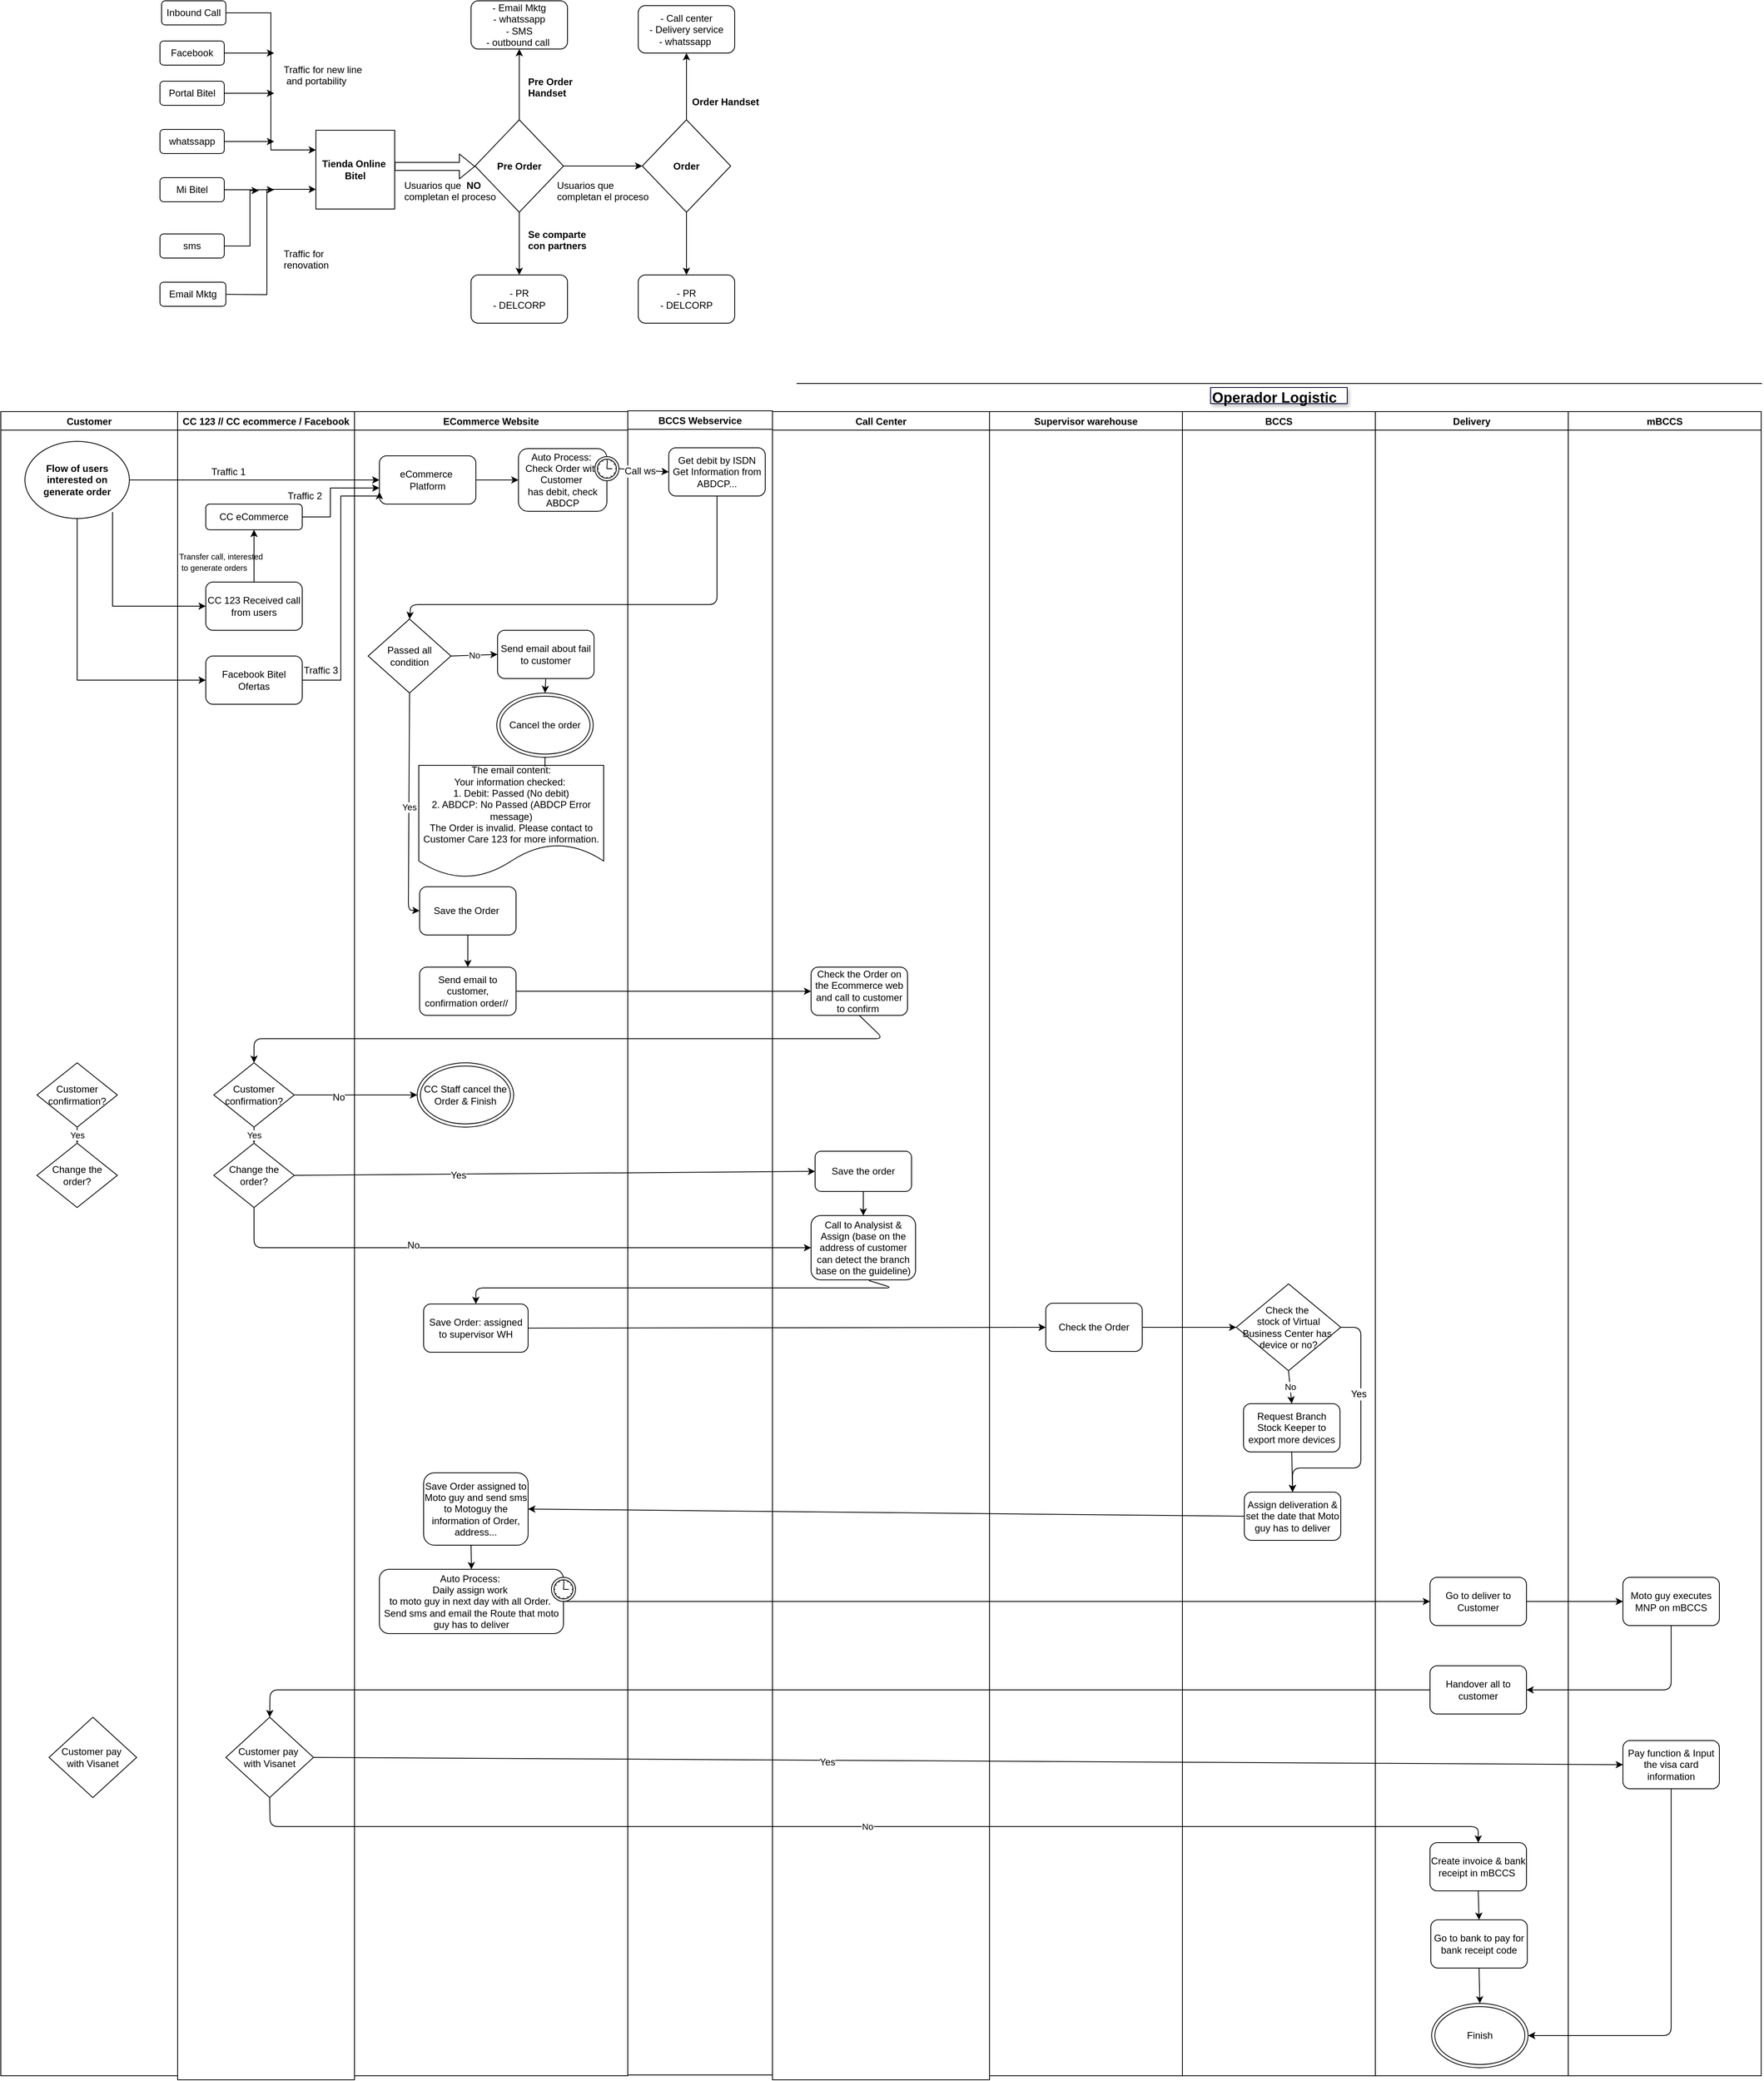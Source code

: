 <mxfile version="10.8.0" type="github"><diagram id="zP4iyxs3jzjMyuQG23tj" name="Page-1"><mxGraphModel dx="1930" dy="452" grid="1" gridSize="10" guides="1" tooltips="1" connect="1" arrows="1" fold="1" page="1" pageScale="1" pageWidth="850" pageHeight="1100" math="0" shadow="0"><root><mxCell id="0"/><mxCell id="1" parent="0"/><mxCell id="Ee-xBz2CqtSxg2sr-4L6-31" style="edgeStyle=orthogonalEdgeStyle;rounded=0;orthogonalLoop=1;jettySize=auto;html=1;" parent="1" source="Ee-xBz2CqtSxg2sr-4L6-2" edge="1"><mxGeometry relative="1" as="geometry"><mxPoint x="200" y="109" as="targetPoint"/></mxGeometry></mxCell><mxCell id="Ee-xBz2CqtSxg2sr-4L6-2" value="Facebook" style="rounded=1;whiteSpace=wrap;html=1;" parent="1" vertex="1"><mxGeometry x="58" y="94" width="80" height="30" as="geometry"/></mxCell><mxCell id="Ee-xBz2CqtSxg2sr-4L6-13" style="edgeStyle=orthogonalEdgeStyle;rounded=0;orthogonalLoop=1;jettySize=auto;html=1;" parent="1" source="Ee-xBz2CqtSxg2sr-4L6-3" edge="1"><mxGeometry relative="1" as="geometry"><mxPoint x="200" y="159" as="targetPoint"/></mxGeometry></mxCell><mxCell id="Ee-xBz2CqtSxg2sr-4L6-3" value="Portal Bitel" style="rounded=1;whiteSpace=wrap;html=1;" parent="1" vertex="1"><mxGeometry x="58" y="144" width="80" height="30" as="geometry"/></mxCell><mxCell id="Ee-xBz2CqtSxg2sr-4L6-14" style="edgeStyle=orthogonalEdgeStyle;rounded=0;orthogonalLoop=1;jettySize=auto;html=1;" parent="1" source="Ee-xBz2CqtSxg2sr-4L6-4" edge="1"><mxGeometry relative="1" as="geometry"><mxPoint x="200" y="219" as="targetPoint"/></mxGeometry></mxCell><mxCell id="Ee-xBz2CqtSxg2sr-4L6-4" value="whatssapp" style="rounded=1;whiteSpace=wrap;html=1;" parent="1" vertex="1"><mxGeometry x="58" y="204" width="80" height="30" as="geometry"/></mxCell><mxCell id="Ee-xBz2CqtSxg2sr-4L6-16" style="edgeStyle=orthogonalEdgeStyle;rounded=0;orthogonalLoop=1;jettySize=auto;html=1;" parent="1" source="Ee-xBz2CqtSxg2sr-4L6-5" edge="1"><mxGeometry relative="1" as="geometry"><mxPoint x="200" y="279" as="targetPoint"/></mxGeometry></mxCell><mxCell id="Ee-xBz2CqtSxg2sr-4L6-5" value="Mi Bitel" style="rounded=1;whiteSpace=wrap;html=1;" parent="1" vertex="1"><mxGeometry x="58" y="264" width="80" height="30" as="geometry"/></mxCell><mxCell id="Ee-xBz2CqtSxg2sr-4L6-17" style="edgeStyle=orthogonalEdgeStyle;rounded=0;orthogonalLoop=1;jettySize=auto;html=1;" parent="1" edge="1"><mxGeometry relative="1" as="geometry"><mxPoint x="181" y="280" as="targetPoint"/><mxPoint x="129" y="349" as="sourcePoint"/><Array as="points"><mxPoint x="170" y="349"/><mxPoint x="170" y="280"/></Array></mxGeometry></mxCell><mxCell id="Ee-xBz2CqtSxg2sr-4L6-6" value="sms" style="rounded=1;whiteSpace=wrap;html=1;" parent="1" vertex="1"><mxGeometry x="58" y="334" width="80" height="30" as="geometry"/></mxCell><mxCell id="Ee-xBz2CqtSxg2sr-4L6-18" style="edgeStyle=orthogonalEdgeStyle;rounded=0;orthogonalLoop=1;jettySize=auto;html=1;entryX=0;entryY=0.75;entryDx=0;entryDy=0;" parent="1" target="Ee-xBz2CqtSxg2sr-4L6-8" edge="1"><mxGeometry relative="1" as="geometry"><mxPoint x="199" y="280" as="targetPoint"/><mxPoint x="129" y="409" as="sourcePoint"/></mxGeometry></mxCell><mxCell id="Ee-xBz2CqtSxg2sr-4L6-7" value="Email Mktg" style="rounded=1;whiteSpace=wrap;html=1;" parent="1" vertex="1"><mxGeometry x="58" y="394" width="82" height="30" as="geometry"/></mxCell><mxCell id="Ee-xBz2CqtSxg2sr-4L6-8" value="&lt;b&gt;Tienda Online&amp;nbsp;&lt;br&gt;Bitel&lt;/b&gt;&lt;br&gt;" style="whiteSpace=wrap;html=1;aspect=fixed;" parent="1" vertex="1"><mxGeometry x="252" y="205" width="98" height="98" as="geometry"/></mxCell><mxCell id="Ee-xBz2CqtSxg2sr-4L6-15" value="Traffic for new line&lt;br&gt;&amp;nbsp;and portability" style="text;html=1;resizable=0;points=[];autosize=1;align=left;verticalAlign=top;spacingTop=-4;" parent="1" vertex="1"><mxGeometry x="210" y="120" width="110" height="30" as="geometry"/></mxCell><mxCell id="Ee-xBz2CqtSxg2sr-4L6-19" value="Traffic for &lt;br&gt;renovation" style="text;html=1;resizable=0;points=[];autosize=1;align=left;verticalAlign=top;spacingTop=-4;" parent="1" vertex="1"><mxGeometry x="210" y="349" width="70" height="30" as="geometry"/></mxCell><mxCell id="Ee-xBz2CqtSxg2sr-4L6-30" style="edgeStyle=orthogonalEdgeStyle;rounded=0;orthogonalLoop=1;jettySize=auto;html=1;entryX=0;entryY=0.25;entryDx=0;entryDy=0;" parent="1" source="Ee-xBz2CqtSxg2sr-4L6-29" target="Ee-xBz2CqtSxg2sr-4L6-8" edge="1"><mxGeometry relative="1" as="geometry"/></mxCell><mxCell id="Ee-xBz2CqtSxg2sr-4L6-29" value="Inbound Call" style="rounded=1;whiteSpace=wrap;html=1;" parent="1" vertex="1"><mxGeometry x="60" y="44" width="80" height="30" as="geometry"/></mxCell><mxCell id="Ee-xBz2CqtSxg2sr-4L6-32" value="" style="shape=flexArrow;endArrow=classic;html=1;" parent="1" edge="1"><mxGeometry width="50" height="50" relative="1" as="geometry"><mxPoint x="350" y="250" as="sourcePoint"/><mxPoint x="450" y="250" as="targetPoint"/></mxGeometry></mxCell><mxCell id="Ee-xBz2CqtSxg2sr-4L6-35" style="edgeStyle=orthogonalEdgeStyle;rounded=0;orthogonalLoop=1;jettySize=auto;html=1;entryX=0;entryY=0.5;entryDx=0;entryDy=0;" parent="1" source="Ee-xBz2CqtSxg2sr-4L6-33" target="Ee-xBz2CqtSxg2sr-4L6-34" edge="1"><mxGeometry relative="1" as="geometry"/></mxCell><mxCell id="Ee-xBz2CqtSxg2sr-4L6-39" style="edgeStyle=orthogonalEdgeStyle;rounded=0;orthogonalLoop=1;jettySize=auto;html=1;entryX=0.5;entryY=1;entryDx=0;entryDy=0;" parent="1" source="Ee-xBz2CqtSxg2sr-4L6-33" target="Ee-xBz2CqtSxg2sr-4L6-38" edge="1"><mxGeometry relative="1" as="geometry"/></mxCell><mxCell id="Ee-xBz2CqtSxg2sr-4L6-44" style="edgeStyle=orthogonalEdgeStyle;rounded=0;orthogonalLoop=1;jettySize=auto;html=1;" parent="1" source="Ee-xBz2CqtSxg2sr-4L6-33" target="Ee-xBz2CqtSxg2sr-4L6-43" edge="1"><mxGeometry relative="1" as="geometry"/></mxCell><mxCell id="Ee-xBz2CqtSxg2sr-4L6-33" value="&lt;b&gt;Pre Order&lt;/b&gt;" style="rhombus;whiteSpace=wrap;html=1;" parent="1" vertex="1"><mxGeometry x="450" y="192" width="110" height="115" as="geometry"/></mxCell><mxCell id="Ee-xBz2CqtSxg2sr-4L6-46" style="edgeStyle=orthogonalEdgeStyle;rounded=0;orthogonalLoop=1;jettySize=auto;html=1;entryX=0.5;entryY=1;entryDx=0;entryDy=0;" parent="1" source="Ee-xBz2CqtSxg2sr-4L6-34" target="Ee-xBz2CqtSxg2sr-4L6-45" edge="1"><mxGeometry relative="1" as="geometry"/></mxCell><mxCell id="Ee-xBz2CqtSxg2sr-4L6-49" style="edgeStyle=orthogonalEdgeStyle;rounded=0;orthogonalLoop=1;jettySize=auto;html=1;" parent="1" source="Ee-xBz2CqtSxg2sr-4L6-34" target="Ee-xBz2CqtSxg2sr-4L6-48" edge="1"><mxGeometry relative="1" as="geometry"/></mxCell><mxCell id="Ee-xBz2CqtSxg2sr-4L6-34" value="&lt;b&gt;Order&lt;/b&gt;" style="rhombus;whiteSpace=wrap;html=1;" parent="1" vertex="1"><mxGeometry x="658" y="192" width="110" height="115" as="geometry"/></mxCell><mxCell id="Ee-xBz2CqtSxg2sr-4L6-36" value="Usuarios que&amp;nbsp; &lt;br&gt;completan&amp;nbsp;el proceso&lt;br&gt;" style="text;html=1;resizable=0;points=[];autosize=1;align=left;verticalAlign=top;spacingTop=-4;" parent="1" vertex="1"><mxGeometry x="550" y="264" width="130" height="30" as="geometry"/></mxCell><mxCell id="Ee-xBz2CqtSxg2sr-4L6-37" value="Usuarios que&amp;nbsp; &lt;b&gt;NO&lt;/b&gt;&lt;br&gt;completan&amp;nbsp;el proceso&lt;br&gt;" style="text;html=1;resizable=0;points=[];autosize=1;align=left;verticalAlign=top;spacingTop=-4;" parent="1" vertex="1"><mxGeometry x="360" y="264" width="130" height="30" as="geometry"/></mxCell><mxCell id="Ee-xBz2CqtSxg2sr-4L6-38" value="- Email Mktg&lt;br&gt;- whatssapp&lt;br&gt;- SMS&lt;br&gt;- outbound call&amp;nbsp;&lt;br&gt;" style="rounded=1;whiteSpace=wrap;html=1;" parent="1" vertex="1"><mxGeometry x="445" y="44" width="120" height="60" as="geometry"/></mxCell><mxCell id="Ee-xBz2CqtSxg2sr-4L6-41" value="&lt;b&gt;Pre Order&lt;br&gt;Handset&lt;/b&gt;&lt;br&gt;" style="text;html=1;resizable=0;points=[];autosize=1;align=left;verticalAlign=top;spacingTop=-4;" parent="1" vertex="1"><mxGeometry x="514" y="135" width="70" height="30" as="geometry"/></mxCell><mxCell id="Ee-xBz2CqtSxg2sr-4L6-42" value="&lt;b&gt;Se comparte&lt;br&gt;con partners&lt;/b&gt;&lt;br&gt;" style="text;html=1;resizable=0;points=[];autosize=1;align=left;verticalAlign=top;spacingTop=-4;" parent="1" vertex="1"><mxGeometry x="514" y="324.5" width="90" height="30" as="geometry"/></mxCell><mxCell id="Ee-xBz2CqtSxg2sr-4L6-43" value="- PR&lt;br&gt;- DELCORP&lt;br&gt;" style="rounded=1;whiteSpace=wrap;html=1;" parent="1" vertex="1"><mxGeometry x="445" y="385" width="120" height="60" as="geometry"/></mxCell><mxCell id="Ee-xBz2CqtSxg2sr-4L6-45" value="- Call center&lt;br&gt;- Delivery service&lt;br&gt;- whatssapp&amp;nbsp;&lt;br&gt;" style="rounded=1;whiteSpace=wrap;html=1;" parent="1" vertex="1"><mxGeometry x="653" y="50" width="120" height="59" as="geometry"/></mxCell><mxCell id="Ee-xBz2CqtSxg2sr-4L6-47" value="&lt;b&gt;Order&amp;nbsp;Handset&lt;/b&gt;&lt;br&gt;" style="text;html=1;resizable=0;points=[];autosize=1;align=left;verticalAlign=top;spacingTop=-4;" parent="1" vertex="1"><mxGeometry x="718" y="160" width="100" height="20" as="geometry"/></mxCell><mxCell id="Ee-xBz2CqtSxg2sr-4L6-48" value="- PR&lt;br&gt;- DELCORP&lt;br&gt;" style="rounded=1;whiteSpace=wrap;html=1;" parent="1" vertex="1"><mxGeometry x="653" y="385" width="120" height="60" as="geometry"/></mxCell><mxCell id="YgWcidtkxYccLJRaPpgr-2" value="CC 123 // CC ecommerce / Facebook" style="swimlane;" vertex="1" parent="1"><mxGeometry x="80" y="555" width="220" height="2075" as="geometry"/></mxCell><mxCell id="YgWcidtkxYccLJRaPpgr-4" value="Customer confirmation?" style="rhombus;whiteSpace=wrap;html=1;" vertex="1" parent="YgWcidtkxYccLJRaPpgr-2"><mxGeometry x="45" y="810" width="100" height="80" as="geometry"/></mxCell><mxCell id="YgWcidtkxYccLJRaPpgr-5" value="Change the order?" style="rhombus;whiteSpace=wrap;html=1;" vertex="1" parent="YgWcidtkxYccLJRaPpgr-2"><mxGeometry x="45" y="910" width="100" height="80" as="geometry"/></mxCell><mxCell id="YgWcidtkxYccLJRaPpgr-6" value="Yes" style="endArrow=classic;html=1;entryX=0.5;entryY=0;exitX=0.5;exitY=1;" edge="1" parent="YgWcidtkxYccLJRaPpgr-2" source="YgWcidtkxYccLJRaPpgr-4" target="YgWcidtkxYccLJRaPpgr-5"><mxGeometry width="50" height="50" relative="1" as="geometry"><mxPoint x="878" y="858" as="sourcePoint"/><mxPoint x="788" y="898" as="targetPoint"/></mxGeometry></mxCell><mxCell id="YgWcidtkxYccLJRaPpgr-7" value="Customer pay&amp;nbsp;&lt;div&gt;with Visanet&lt;/div&gt;" style="rhombus;whiteSpace=wrap;html=1;" vertex="1" parent="YgWcidtkxYccLJRaPpgr-2"><mxGeometry x="60" y="1624" width="109" height="100" as="geometry"/></mxCell><mxCell id="YgWcidtkxYccLJRaPpgr-96" style="edgeStyle=orthogonalEdgeStyle;rounded=0;orthogonalLoop=1;jettySize=auto;html=1;" edge="1" parent="YgWcidtkxYccLJRaPpgr-2" source="YgWcidtkxYccLJRaPpgr-93" target="YgWcidtkxYccLJRaPpgr-95"><mxGeometry relative="1" as="geometry"/></mxCell><mxCell id="YgWcidtkxYccLJRaPpgr-93" value="CC 123 Received call from users" style="rounded=1;whiteSpace=wrap;html=1;" vertex="1" parent="YgWcidtkxYccLJRaPpgr-2"><mxGeometry x="35" y="212" width="120" height="60" as="geometry"/></mxCell><mxCell id="YgWcidtkxYccLJRaPpgr-95" value="CC eCommerce" style="rounded=1;whiteSpace=wrap;html=1;" vertex="1" parent="YgWcidtkxYccLJRaPpgr-2"><mxGeometry x="35" y="115" width="120" height="32" as="geometry"/></mxCell><mxCell id="YgWcidtkxYccLJRaPpgr-97" value="&lt;font style=&quot;font-size: 10px&quot;&gt;Transfer&amp;nbsp;call, interested&lt;br&gt;&amp;nbsp;to generate orders&amp;nbsp;&lt;/font&gt;" style="text;html=1;resizable=0;points=[];autosize=1;align=left;verticalAlign=top;spacingTop=-4;" vertex="1" parent="YgWcidtkxYccLJRaPpgr-2"><mxGeometry y="170" width="120" height="30" as="geometry"/></mxCell><mxCell id="YgWcidtkxYccLJRaPpgr-102" value="Facebook Bitel Ofertas" style="rounded=1;whiteSpace=wrap;html=1;" vertex="1" parent="YgWcidtkxYccLJRaPpgr-2"><mxGeometry x="35" y="304" width="120" height="60" as="geometry"/></mxCell><mxCell id="YgWcidtkxYccLJRaPpgr-105" value="Traffic 1" style="text;html=1;resizable=0;points=[];autosize=1;align=left;verticalAlign=top;spacingTop=-4;" vertex="1" parent="YgWcidtkxYccLJRaPpgr-2"><mxGeometry x="40" y="65" width="60" height="20" as="geometry"/></mxCell><mxCell id="YgWcidtkxYccLJRaPpgr-106" value="Traffic 2" style="text;html=1;resizable=0;points=[];autosize=1;align=left;verticalAlign=top;spacingTop=-4;" vertex="1" parent="YgWcidtkxYccLJRaPpgr-2"><mxGeometry x="135" y="95" width="60" height="20" as="geometry"/></mxCell><mxCell id="YgWcidtkxYccLJRaPpgr-107" value="Traffic 3" style="text;html=1;resizable=0;points=[];autosize=1;align=left;verticalAlign=top;spacingTop=-4;" vertex="1" parent="YgWcidtkxYccLJRaPpgr-2"><mxGeometry x="155" y="312" width="60" height="20" as="geometry"/></mxCell><mxCell id="YgWcidtkxYccLJRaPpgr-8" value="ECommerce Website" style="swimlane;" vertex="1" parent="1"><mxGeometry x="300" y="555" width="340" height="2070" as="geometry"/></mxCell><mxCell id="YgWcidtkxYccLJRaPpgr-9" value="eCommerce&amp;nbsp;&lt;br&gt;Platform&lt;br&gt;" style="rounded=1;whiteSpace=wrap;html=1;" vertex="1" parent="YgWcidtkxYccLJRaPpgr-8"><mxGeometry x="31" y="55" width="120" height="60" as="geometry"/></mxCell><mxCell id="YgWcidtkxYccLJRaPpgr-10" value="No" style="endArrow=classic;html=1;exitX=1;exitY=0.5;entryX=0;entryY=0.5;" edge="1" parent="YgWcidtkxYccLJRaPpgr-8" source="YgWcidtkxYccLJRaPpgr-14" target="YgWcidtkxYccLJRaPpgr-22"><mxGeometry width="50" height="50" relative="1" as="geometry"><mxPoint x="118" y="378" as="sourcePoint"/><mxPoint x="170" y="298" as="targetPoint"/></mxGeometry></mxCell><mxCell id="YgWcidtkxYccLJRaPpgr-11" value="Save the Order&amp;nbsp;" style="rounded=1;whiteSpace=wrap;html=1;" vertex="1" parent="YgWcidtkxYccLJRaPpgr-8"><mxGeometry x="81" y="591" width="120" height="60" as="geometry"/></mxCell><mxCell id="YgWcidtkxYccLJRaPpgr-12" value="Send email to customer, confirmation  order//&amp;nbsp;" style="rounded=1;whiteSpace=wrap;html=1;" vertex="1" parent="YgWcidtkxYccLJRaPpgr-8"><mxGeometry x="81" y="691" width="120" height="60" as="geometry"/></mxCell><mxCell id="YgWcidtkxYccLJRaPpgr-13" value="" style="endArrow=classic;html=1;entryX=0.5;entryY=0;exitX=0.5;exitY=1;" edge="1" parent="YgWcidtkxYccLJRaPpgr-8" source="YgWcidtkxYccLJRaPpgr-11" target="YgWcidtkxYccLJRaPpgr-12"><mxGeometry width="50" height="50" relative="1" as="geometry"><mxPoint x="56" y="741" as="sourcePoint"/><mxPoint x="106" y="691" as="targetPoint"/></mxGeometry></mxCell><mxCell id="YgWcidtkxYccLJRaPpgr-14" value="Passed all condition" style="rhombus;whiteSpace=wrap;html=1;" vertex="1" parent="YgWcidtkxYccLJRaPpgr-8"><mxGeometry x="17" y="258" width="103" height="92" as="geometry"/></mxCell><mxCell id="YgWcidtkxYccLJRaPpgr-15" value="&lt;span&gt;CC Staff cancel the Order &amp;amp; Finish&lt;/span&gt;" style="ellipse;shape=doubleEllipse;whiteSpace=wrap;html=1;" vertex="1" parent="YgWcidtkxYccLJRaPpgr-8"><mxGeometry x="78" y="810" width="120" height="80" as="geometry"/></mxCell><mxCell id="YgWcidtkxYccLJRaPpgr-16" value="" style="endArrow=classic;html=1;exitX=1;exitY=0.5;entryX=0;entryY=0.5;exitDx=0;exitDy=0;entryDx=0;entryDy=0;" edge="1" parent="YgWcidtkxYccLJRaPpgr-8" source="YgWcidtkxYccLJRaPpgr-9" target="YgWcidtkxYccLJRaPpgr-20"><mxGeometry width="50" height="50" relative="1" as="geometry"><mxPoint x="100" y="210" as="sourcePoint"/><mxPoint x="86" y="160" as="targetPoint"/></mxGeometry></mxCell><mxCell id="YgWcidtkxYccLJRaPpgr-17" value="Yes" style="endArrow=classic;html=1;entryX=0;entryY=0.5;exitX=0.5;exitY=1;" edge="1" parent="YgWcidtkxYccLJRaPpgr-8" source="YgWcidtkxYccLJRaPpgr-14" target="YgWcidtkxYccLJRaPpgr-11"><mxGeometry width="50" height="50" relative="1" as="geometry"><mxPoint x="-39" y="621" as="sourcePoint"/><mxPoint x="76" y="671" as="targetPoint"/><Array as="points"><mxPoint x="67" y="620"/></Array></mxGeometry></mxCell><mxCell id="YgWcidtkxYccLJRaPpgr-20" value="Auto Process:&amp;nbsp;&lt;div&gt;Check Order with Customer&amp;nbsp;&lt;/div&gt;&lt;div&gt;has debit, check ABDCP&lt;/div&gt;" style="html=1;whiteSpace=wrap;rounded=1;" vertex="1" parent="YgWcidtkxYccLJRaPpgr-8"><mxGeometry x="204" y="46" width="110" height="78" as="geometry"/></mxCell><mxCell id="YgWcidtkxYccLJRaPpgr-21" value="" style="shape=mxgraph.bpmn.timer_start;perimeter=ellipsePerimeter;html=1;labelPosition=right;labelBackgroundColor=#ffffff;align=left;" vertex="1" parent="YgWcidtkxYccLJRaPpgr-20"><mxGeometry x="1" width="30" height="30" relative="1" as="geometry"><mxPoint x="-15" y="10" as="offset"/></mxGeometry></mxCell><mxCell id="YgWcidtkxYccLJRaPpgr-22" value="Send email about fail to customer" style="rounded=1;whiteSpace=wrap;html=1;" vertex="1" parent="YgWcidtkxYccLJRaPpgr-8"><mxGeometry x="178" y="272" width="120" height="60" as="geometry"/></mxCell><mxCell id="YgWcidtkxYccLJRaPpgr-23" value="Cancel the order" style="ellipse;shape=doubleEllipse;whiteSpace=wrap;html=1;" vertex="1" parent="YgWcidtkxYccLJRaPpgr-8"><mxGeometry x="177" y="350" width="120" height="80" as="geometry"/></mxCell><mxCell id="YgWcidtkxYccLJRaPpgr-24" value="" style="endArrow=classic;html=1;entryX=0.5;entryY=0;exitX=0.5;exitY=1;" edge="1" parent="YgWcidtkxYccLJRaPpgr-8" source="YgWcidtkxYccLJRaPpgr-22" target="YgWcidtkxYccLJRaPpgr-23"><mxGeometry width="50" height="50" relative="1" as="geometry"><mxPoint x="170" y="490" as="sourcePoint"/><mxPoint x="220" y="440" as="targetPoint"/></mxGeometry></mxCell><mxCell id="YgWcidtkxYccLJRaPpgr-25" value="The email content:&lt;div&gt;Your information checked:&amp;nbsp;&lt;div&gt;1. Debit: Passed (No debit)&lt;/div&gt;&lt;div&gt;2. ABDCP: No Passed (ABDCP Error message)&lt;/div&gt;&lt;div&gt;The Order is invalid. Please contact to Customer Care 123 for more information.&lt;/div&gt;&lt;/div&gt;" style="shape=document;whiteSpace=wrap;html=1;boundedLbl=1;" vertex="1" parent="YgWcidtkxYccLJRaPpgr-8"><mxGeometry x="80" y="440" width="230" height="140" as="geometry"/></mxCell><mxCell id="YgWcidtkxYccLJRaPpgr-26" value="" style="endArrow=none;html=1;entryX=0.5;entryY=1;" edge="1" parent="YgWcidtkxYccLJRaPpgr-8" target="YgWcidtkxYccLJRaPpgr-23"><mxGeometry width="50" height="50" relative="1" as="geometry"><mxPoint x="237" y="442" as="sourcePoint"/><mxPoint x="200" y="380" as="targetPoint"/></mxGeometry></mxCell><mxCell id="YgWcidtkxYccLJRaPpgr-27" value="Save Order assigned to Moto guy and send sms to Motoguy the information of Order, address..." style="rounded=1;whiteSpace=wrap;html=1;" vertex="1" parent="YgWcidtkxYccLJRaPpgr-8"><mxGeometry x="86" y="1320" width="130" height="90" as="geometry"/></mxCell><mxCell id="YgWcidtkxYccLJRaPpgr-28" value="" style="endArrow=classic;html=1;exitX=0.454;exitY=1;exitPerimeter=0;entryX=0.5;entryY=0;" edge="1" parent="YgWcidtkxYccLJRaPpgr-8" source="YgWcidtkxYccLJRaPpgr-27" target="YgWcidtkxYccLJRaPpgr-30"><mxGeometry width="50" height="50" relative="1" as="geometry"><mxPoint x="151" y="1605" as="sourcePoint"/><mxPoint x="144" y="1437" as="targetPoint"/></mxGeometry></mxCell><mxCell id="YgWcidtkxYccLJRaPpgr-29" value="Save Order: assigned to supervisor WH" style="rounded=1;whiteSpace=wrap;html=1;" vertex="1" parent="YgWcidtkxYccLJRaPpgr-8"><mxGeometry x="86" y="1110" width="130" height="60" as="geometry"/></mxCell><mxCell id="YgWcidtkxYccLJRaPpgr-30" value="Auto Process:&amp;nbsp;&lt;div&gt;Daily assign work&amp;nbsp;&lt;/div&gt;&lt;div&gt;to moto guy in next day with all Order.&amp;nbsp;&lt;br&gt;&lt;/div&gt;&lt;div&gt;Send sms and email the Route that moto guy has to deliver&lt;/div&gt;" style="html=1;whiteSpace=wrap;rounded=1;" vertex="1" parent="YgWcidtkxYccLJRaPpgr-8"><mxGeometry x="31" y="1440" width="229" height="80" as="geometry"/></mxCell><mxCell id="YgWcidtkxYccLJRaPpgr-31" value="" style="shape=mxgraph.bpmn.timer_start;perimeter=ellipsePerimeter;html=1;labelPosition=right;labelBackgroundColor=#ffffff;align=left;" vertex="1" parent="YgWcidtkxYccLJRaPpgr-30"><mxGeometry x="1" width="30" height="30" relative="1" as="geometry"><mxPoint x="-15" y="10" as="offset"/></mxGeometry></mxCell><mxCell id="YgWcidtkxYccLJRaPpgr-32" value="BCCS Webservice" style="swimlane;" vertex="1" parent="1"><mxGeometry x="640" y="554" width="180" height="2070" as="geometry"/></mxCell><mxCell id="YgWcidtkxYccLJRaPpgr-33" value="Get debit by ISDN&lt;div&gt;Get Information from ABDCP...&lt;br&gt;&lt;/div&gt;" style="rounded=1;whiteSpace=wrap;html=1;" vertex="1" parent="YgWcidtkxYccLJRaPpgr-32"><mxGeometry x="51" y="46" width="120" height="60" as="geometry"/></mxCell><mxCell id="YgWcidtkxYccLJRaPpgr-34" value="Call Center" style="swimlane;startSize=23;" vertex="1" parent="1"><mxGeometry x="820" y="555" width="270" height="2075" as="geometry"/></mxCell><mxCell id="YgWcidtkxYccLJRaPpgr-35" value="Check the Order on the Ecommerce web and call to customer to confirm&amp;nbsp;" style="rounded=1;whiteSpace=wrap;html=1;" vertex="1" parent="YgWcidtkxYccLJRaPpgr-34"><mxGeometry x="48" y="691" width="120" height="60" as="geometry"/></mxCell><mxCell id="YgWcidtkxYccLJRaPpgr-36" value="Call to Analysist &amp;amp; Assign (base on the address of customer can detect the branch base on the guideline)" style="rounded=1;whiteSpace=wrap;html=1;" vertex="1" parent="YgWcidtkxYccLJRaPpgr-34"><mxGeometry x="48" y="1000" width="130" height="80" as="geometry"/></mxCell><mxCell id="YgWcidtkxYccLJRaPpgr-37" value="Save the order" style="rounded=1;whiteSpace=wrap;html=1;" vertex="1" parent="YgWcidtkxYccLJRaPpgr-34"><mxGeometry x="53" y="920" width="120" height="50" as="geometry"/></mxCell><mxCell id="YgWcidtkxYccLJRaPpgr-38" value="" style="endArrow=classic;html=1;exitX=0.5;exitY=1;entryX=0.5;entryY=0;" edge="1" parent="YgWcidtkxYccLJRaPpgr-34" source="YgWcidtkxYccLJRaPpgr-37" target="YgWcidtkxYccLJRaPpgr-36"><mxGeometry width="50" height="50" relative="1" as="geometry"><mxPoint x="140" y="1050" as="sourcePoint"/><mxPoint x="190" y="1000" as="targetPoint"/></mxGeometry></mxCell><mxCell id="YgWcidtkxYccLJRaPpgr-39" value="Supervisor warehouse" style="swimlane;" vertex="1" parent="1"><mxGeometry x="1090" y="555" width="240" height="2070" as="geometry"/></mxCell><mxCell id="YgWcidtkxYccLJRaPpgr-40" value="BCCS" style="swimlane;" vertex="1" parent="1"><mxGeometry x="1330" y="555" width="240" height="2070" as="geometry"/></mxCell><mxCell id="YgWcidtkxYccLJRaPpgr-41" value="Request Branch Stock Keeper to export more devices" style="rounded=1;whiteSpace=wrap;html=1;" vertex="1" parent="YgWcidtkxYccLJRaPpgr-40"><mxGeometry x="76" y="1234" width="120" height="60" as="geometry"/></mxCell><mxCell id="YgWcidtkxYccLJRaPpgr-42" value="Assign deliveration &amp;amp; set the date that Moto guy has to deliver" style="rounded=1;whiteSpace=wrap;html=1;" vertex="1" parent="YgWcidtkxYccLJRaPpgr-40"><mxGeometry x="77" y="1344" width="120" height="60" as="geometry"/></mxCell><mxCell id="YgWcidtkxYccLJRaPpgr-43" value="" style="endArrow=classic;html=1;exitX=0.5;exitY=1;entryX=0.5;entryY=0;" edge="1" parent="YgWcidtkxYccLJRaPpgr-40" source="YgWcidtkxYccLJRaPpgr-41" target="YgWcidtkxYccLJRaPpgr-42"><mxGeometry width="50" height="50" relative="1" as="geometry"><mxPoint x="-38" y="1454" as="sourcePoint"/><mxPoint x="12" y="1404" as="targetPoint"/></mxGeometry></mxCell><mxCell id="YgWcidtkxYccLJRaPpgr-44" value="Delivery" style="swimlane;" vertex="1" parent="1"><mxGeometry x="1570" y="555" width="240" height="2070" as="geometry"/></mxCell><mxCell id="YgWcidtkxYccLJRaPpgr-46" value="" style="endArrow=classic;html=1;entryX=0;entryY=0.5;exitX=1;exitY=0.5;exitPerimeter=0;" edge="1" parent="1" source="YgWcidtkxYccLJRaPpgr-21" target="YgWcidtkxYccLJRaPpgr-33"><mxGeometry width="50" height="50" relative="1" as="geometry"><mxPoint x="511" y="740" as="sourcePoint"/><mxPoint x="611" y="640" as="targetPoint"/></mxGeometry></mxCell><mxCell id="YgWcidtkxYccLJRaPpgr-47" value="Call ws" style="text;html=1;resizable=0;points=[];align=center;verticalAlign=middle;labelBackgroundColor=#ffffff;" vertex="1" connectable="0" parent="YgWcidtkxYccLJRaPpgr-46"><mxGeometry x="-0.17" y="-1" relative="1" as="geometry"><mxPoint as="offset"/></mxGeometry></mxCell><mxCell id="YgWcidtkxYccLJRaPpgr-48" value="" style="endArrow=classic;html=1;exitX=0.5;exitY=1;entryX=0.5;entryY=0;" edge="1" parent="1" source="YgWcidtkxYccLJRaPpgr-33" target="YgWcidtkxYccLJRaPpgr-14"><mxGeometry width="50" height="50" relative="1" as="geometry"><mxPoint x="690" y="815" as="sourcePoint"/><mxPoint x="372" y="805" as="targetPoint"/><Array as="points"><mxPoint x="751" y="795"/><mxPoint x="370" y="795"/></Array></mxGeometry></mxCell><mxCell id="YgWcidtkxYccLJRaPpgr-49" value="mBCCS" style="swimlane;" vertex="1" parent="1"><mxGeometry x="1810" y="555" width="240" height="2070" as="geometry"/></mxCell><mxCell id="YgWcidtkxYccLJRaPpgr-50" value="" style="endArrow=classic;html=1;exitX=1;exitY=0.5;entryX=0;entryY=0.5;" edge="1" parent="1" source="YgWcidtkxYccLJRaPpgr-12" target="YgWcidtkxYccLJRaPpgr-35"><mxGeometry width="50" height="50" relative="1" as="geometry"><mxPoint x="557" y="1345" as="sourcePoint"/><mxPoint x="867" y="1325" as="targetPoint"/></mxGeometry></mxCell><mxCell id="YgWcidtkxYccLJRaPpgr-51" value="" style="endArrow=classic;html=1;entryX=0;entryY=0.5;exitX=1;exitY=0.5;" edge="1" parent="1" source="YgWcidtkxYccLJRaPpgr-5" target="YgWcidtkxYccLJRaPpgr-37"><mxGeometry width="50" height="50" relative="1" as="geometry"><mxPoint x="718" y="1583" as="sourcePoint"/><mxPoint x="768" y="1533" as="targetPoint"/></mxGeometry></mxCell><mxCell id="YgWcidtkxYccLJRaPpgr-52" value="Yes" style="text;html=1;resizable=0;points=[];align=center;verticalAlign=middle;labelBackgroundColor=#ffffff;" vertex="1" connectable="0" parent="YgWcidtkxYccLJRaPpgr-51"><mxGeometry x="-0.37" y="-1" relative="1" as="geometry"><mxPoint as="offset"/></mxGeometry></mxCell><mxCell id="YgWcidtkxYccLJRaPpgr-53" value="" style="endArrow=classic;html=1;entryX=0;entryY=0.5;exitX=1;exitY=0.5;" edge="1" parent="1" source="YgWcidtkxYccLJRaPpgr-4" target="YgWcidtkxYccLJRaPpgr-15"><mxGeometry width="50" height="50" relative="1" as="geometry"><mxPoint x="908" y="1373" as="sourcePoint"/><mxPoint x="688" y="1363" as="targetPoint"/></mxGeometry></mxCell><mxCell id="YgWcidtkxYccLJRaPpgr-54" value="No" style="text;html=1;resizable=0;points=[];align=center;verticalAlign=middle;labelBackgroundColor=#ffffff;" vertex="1" connectable="0" parent="YgWcidtkxYccLJRaPpgr-53"><mxGeometry x="-0.281" y="-3" relative="1" as="geometry"><mxPoint as="offset"/></mxGeometry></mxCell><mxCell id="YgWcidtkxYccLJRaPpgr-55" value="" style="endArrow=classic;html=1;entryX=0;entryY=0.5;exitX=1;exitY=0.5;" edge="1" parent="1" source="YgWcidtkxYccLJRaPpgr-29" target="YgWcidtkxYccLJRaPpgr-56"><mxGeometry width="50" height="50" relative="1" as="geometry"><mxPoint x="498" y="1693" as="sourcePoint"/><mxPoint x="1168" y="1603" as="targetPoint"/><Array as="points"/></mxGeometry></mxCell><mxCell id="YgWcidtkxYccLJRaPpgr-56" value="Check the Order" style="rounded=1;whiteSpace=wrap;html=1;" vertex="1" parent="1"><mxGeometry x="1160" y="1664" width="120" height="60" as="geometry"/></mxCell><mxCell id="YgWcidtkxYccLJRaPpgr-57" value="" style="endArrow=classic;html=1;exitX=1;exitY=0.5;entryX=0;entryY=0.5;" edge="1" parent="1" source="YgWcidtkxYccLJRaPpgr-56" target="YgWcidtkxYccLJRaPpgr-58"><mxGeometry width="50" height="50" relative="1" as="geometry"><mxPoint x="1299" y="1748" as="sourcePoint"/><mxPoint x="1349" y="1698" as="targetPoint"/></mxGeometry></mxCell><mxCell id="YgWcidtkxYccLJRaPpgr-58" value="&lt;span&gt;Check the&amp;nbsp;&lt;/span&gt;&lt;div&gt;&lt;span&gt;stock of Virtual Business Center has&amp;nbsp;&lt;/span&gt;&lt;/div&gt;&lt;div&gt;&lt;span&gt;device or no?&lt;/span&gt;&lt;/div&gt;" style="rhombus;whiteSpace=wrap;html=1;" vertex="1" parent="1"><mxGeometry x="1397" y="1640" width="130" height="108" as="geometry"/></mxCell><mxCell id="YgWcidtkxYccLJRaPpgr-59" value="No" style="endArrow=classic;html=1;exitX=0.5;exitY=1;entryX=0.5;entryY=0;" edge="1" parent="1" source="YgWcidtkxYccLJRaPpgr-58" target="YgWcidtkxYccLJRaPpgr-41"><mxGeometry width="50" height="50" relative="1" as="geometry"><mxPoint x="1472" y="1859" as="sourcePoint"/><mxPoint x="1457" y="1779" as="targetPoint"/></mxGeometry></mxCell><mxCell id="YgWcidtkxYccLJRaPpgr-60" value="" style="endArrow=classic;html=1;exitX=1;exitY=0.5;entryX=0.5;entryY=0;" edge="1" parent="1" source="YgWcidtkxYccLJRaPpgr-58" target="YgWcidtkxYccLJRaPpgr-42"><mxGeometry width="50" height="50" relative="1" as="geometry"><mxPoint x="1602" y="1709" as="sourcePoint"/><mxPoint x="1552" y="1929" as="targetPoint"/><Array as="points"><mxPoint x="1552" y="1694"/><mxPoint x="1552" y="1869"/><mxPoint x="1467" y="1869"/></Array></mxGeometry></mxCell><mxCell id="YgWcidtkxYccLJRaPpgr-61" value="Yes" style="text;html=1;resizable=0;points=[];align=center;verticalAlign=middle;labelBackgroundColor=#ffffff;" vertex="1" connectable="0" parent="YgWcidtkxYccLJRaPpgr-60"><mxGeometry x="-0.316" y="-3" relative="1" as="geometry"><mxPoint as="offset"/></mxGeometry></mxCell><mxCell id="YgWcidtkxYccLJRaPpgr-62" value="" style="endArrow=classic;html=1;entryX=0.5;entryY=0;exitX=0.554;exitY=1.011;exitPerimeter=0;" edge="1" parent="1" source="YgWcidtkxYccLJRaPpgr-36" target="YgWcidtkxYccLJRaPpgr-29"><mxGeometry width="50" height="50" relative="1" as="geometry"><mxPoint x="748" y="1763" as="sourcePoint"/><mxPoint x="798" y="1713" as="targetPoint"/><Array as="points"><mxPoint x="970" y="1645"/><mxPoint x="451" y="1645"/></Array></mxGeometry></mxCell><mxCell id="YgWcidtkxYccLJRaPpgr-63" value="" style="endArrow=classic;html=1;entryX=1;entryY=0.5;exitX=0;exitY=0.5;" edge="1" parent="1" source="YgWcidtkxYccLJRaPpgr-42" target="YgWcidtkxYccLJRaPpgr-27"><mxGeometry width="50" height="50" relative="1" as="geometry"><mxPoint x="718" y="1923" as="sourcePoint"/><mxPoint x="768" y="1873" as="targetPoint"/></mxGeometry></mxCell><mxCell id="YgWcidtkxYccLJRaPpgr-64" value="" style="endArrow=classic;html=1;entryX=0;entryY=0.5;exitX=0.5;exitY=1;exitPerimeter=0;" edge="1" parent="1" source="YgWcidtkxYccLJRaPpgr-31" target="YgWcidtkxYccLJRaPpgr-65"><mxGeometry width="50" height="50" relative="1" as="geometry"><mxPoint x="509" y="2029" as="sourcePoint"/><mxPoint x="1698" y="1853" as="targetPoint"/><Array as="points"/></mxGeometry></mxCell><mxCell id="YgWcidtkxYccLJRaPpgr-65" value="Go to deliver to Customer" style="rounded=1;whiteSpace=wrap;html=1;" vertex="1" parent="1"><mxGeometry x="1638" y="2005" width="120" height="60" as="geometry"/></mxCell><mxCell id="YgWcidtkxYccLJRaPpgr-66" value="Moto guy executes MNP on mBCCS" style="rounded=1;whiteSpace=wrap;html=1;" vertex="1" parent="1"><mxGeometry x="1878" y="2005" width="120" height="60" as="geometry"/></mxCell><mxCell id="YgWcidtkxYccLJRaPpgr-67" value="" style="endArrow=classic;html=1;entryX=0;entryY=0.5;exitX=1;exitY=0.5;" edge="1" parent="1" source="YgWcidtkxYccLJRaPpgr-65" target="YgWcidtkxYccLJRaPpgr-66"><mxGeometry width="50" height="50" relative="1" as="geometry"><mxPoint x="1788" y="2075" as="sourcePoint"/><mxPoint x="1838" y="2025" as="targetPoint"/></mxGeometry></mxCell><mxCell id="YgWcidtkxYccLJRaPpgr-68" value="" style="endArrow=classic;html=1;exitX=0.5;exitY=1;entryX=1;entryY=0.5;" edge="1" parent="1" source="YgWcidtkxYccLJRaPpgr-66" target="YgWcidtkxYccLJRaPpgr-69"><mxGeometry width="50" height="50" relative="1" as="geometry"><mxPoint x="1718" y="2205" as="sourcePoint"/><mxPoint x="1848" y="2185" as="targetPoint"/><Array as="points"><mxPoint x="1938" y="2145"/></Array></mxGeometry></mxCell><mxCell id="YgWcidtkxYccLJRaPpgr-69" value="Handover all to customer" style="rounded=1;whiteSpace=wrap;html=1;" vertex="1" parent="1"><mxGeometry x="1638" y="2115" width="120" height="60" as="geometry"/></mxCell><mxCell id="YgWcidtkxYccLJRaPpgr-70" value="Create invoice &amp;amp; bank receipt in mBCCS&amp;nbsp;" style="rounded=1;whiteSpace=wrap;html=1;" vertex="1" parent="1"><mxGeometry x="1638" y="2335" width="120" height="60" as="geometry"/></mxCell><mxCell id="YgWcidtkxYccLJRaPpgr-71" value="" style="endArrow=classic;html=1;entryX=0.5;entryY=0;exitX=0;exitY=0.5;" edge="1" parent="1" source="YgWcidtkxYccLJRaPpgr-69" target="YgWcidtkxYccLJRaPpgr-7"><mxGeometry width="50" height="50" relative="1" as="geometry"><mxPoint x="1478" y="2275" as="sourcePoint"/><mxPoint x="1528" y="2225" as="targetPoint"/><Array as="points"><mxPoint x="195" y="2145"/></Array></mxGeometry></mxCell><mxCell id="YgWcidtkxYccLJRaPpgr-72" value="Pay function &amp;amp; Input the visa card information" style="rounded=1;whiteSpace=wrap;html=1;" vertex="1" parent="1"><mxGeometry x="1878" y="2208" width="120" height="60" as="geometry"/></mxCell><mxCell id="YgWcidtkxYccLJRaPpgr-73" value="" style="endArrow=classic;html=1;entryX=0;entryY=0.5;exitX=1;exitY=0.5;" edge="1" parent="1" source="YgWcidtkxYccLJRaPpgr-7" target="YgWcidtkxYccLJRaPpgr-72"><mxGeometry width="50" height="50" relative="1" as="geometry"><mxPoint x="1748" y="2275" as="sourcePoint"/><mxPoint x="1798" y="2225" as="targetPoint"/></mxGeometry></mxCell><mxCell id="YgWcidtkxYccLJRaPpgr-74" value="Yes" style="text;html=1;resizable=0;points=[];align=center;verticalAlign=middle;labelBackgroundColor=#ffffff;" vertex="1" connectable="0" parent="YgWcidtkxYccLJRaPpgr-73"><mxGeometry x="-0.216" y="-2" relative="1" as="geometry"><mxPoint as="offset"/></mxGeometry></mxCell><mxCell id="YgWcidtkxYccLJRaPpgr-75" value="No" style="endArrow=classic;html=1;entryX=0.5;entryY=0;exitX=0.5;exitY=1;" edge="1" parent="1" source="YgWcidtkxYccLJRaPpgr-7" target="YgWcidtkxYccLJRaPpgr-70"><mxGeometry width="50" height="50" relative="1" as="geometry"><mxPoint x="1778" y="2395" as="sourcePoint"/><mxPoint x="1828" y="2345" as="targetPoint"/><Array as="points"><mxPoint x="195" y="2315"/><mxPoint x="1698" y="2315"/></Array></mxGeometry></mxCell><mxCell id="YgWcidtkxYccLJRaPpgr-76" value="Go to bank to pay for bank receipt code" style="rounded=1;whiteSpace=wrap;html=1;" vertex="1" parent="1"><mxGeometry x="1639" y="2431" width="120" height="60" as="geometry"/></mxCell><mxCell id="YgWcidtkxYccLJRaPpgr-77" value="" style="endArrow=classic;html=1;entryX=0.5;entryY=0;exitX=0.5;exitY=1;" edge="1" parent="1" source="YgWcidtkxYccLJRaPpgr-70" target="YgWcidtkxYccLJRaPpgr-76"><mxGeometry width="50" height="50" relative="1" as="geometry"><mxPoint x="1478" y="2495" as="sourcePoint"/><mxPoint x="1528" y="2445" as="targetPoint"/></mxGeometry></mxCell><mxCell id="YgWcidtkxYccLJRaPpgr-78" value="" style="endArrow=classic;html=1;entryX=1;entryY=0.5;exitX=0.5;exitY=1;" edge="1" parent="1" source="YgWcidtkxYccLJRaPpgr-72" target="YgWcidtkxYccLJRaPpgr-79"><mxGeometry width="50" height="50" relative="1" as="geometry"><mxPoint x="1848" y="2485" as="sourcePoint"/><mxPoint x="1898" y="2435" as="targetPoint"/><Array as="points"><mxPoint x="1938" y="2575"/></Array></mxGeometry></mxCell><mxCell id="YgWcidtkxYccLJRaPpgr-79" value="Finish" style="ellipse;shape=doubleEllipse;whiteSpace=wrap;html=1;" vertex="1" parent="1"><mxGeometry x="1640" y="2535" width="120" height="80" as="geometry"/></mxCell><mxCell id="YgWcidtkxYccLJRaPpgr-80" value="" style="endArrow=classic;html=1;entryX=0.5;entryY=0;exitX=0.5;exitY=1;" edge="1" parent="1" source="YgWcidtkxYccLJRaPpgr-76" target="YgWcidtkxYccLJRaPpgr-79"><mxGeometry width="50" height="50" relative="1" as="geometry"><mxPoint x="1578" y="2565" as="sourcePoint"/><mxPoint x="1628" y="2515" as="targetPoint"/></mxGeometry></mxCell><mxCell id="YgWcidtkxYccLJRaPpgr-81" value="" style="endArrow=classic;html=1;exitX=0.5;exitY=1;entryX=0.5;entryY=0;" edge="1" parent="1" source="YgWcidtkxYccLJRaPpgr-35" target="YgWcidtkxYccLJRaPpgr-4"><mxGeometry width="50" height="50" relative="1" as="geometry"><mxPoint x="1168" y="1503" as="sourcePoint"/><mxPoint x="958" y="1345" as="targetPoint"/><Array as="points"><mxPoint x="958" y="1335"/><mxPoint x="175" y="1335"/></Array></mxGeometry></mxCell><mxCell id="YgWcidtkxYccLJRaPpgr-82" value="" style="endArrow=classic;html=1;exitX=0.5;exitY=1;entryX=0;entryY=0.5;" edge="1" parent="1" source="YgWcidtkxYccLJRaPpgr-5" target="YgWcidtkxYccLJRaPpgr-36"><mxGeometry width="50" height="50" relative="1" as="geometry"><mxPoint x="758" y="1663" as="sourcePoint"/><mxPoint x="808" y="1613" as="targetPoint"/><Array as="points"><mxPoint x="175" y="1595"/></Array></mxGeometry></mxCell><mxCell id="YgWcidtkxYccLJRaPpgr-83" value="No" style="text;html=1;resizable=0;points=[];align=center;verticalAlign=middle;labelBackgroundColor=#ffffff;" vertex="1" connectable="0" parent="YgWcidtkxYccLJRaPpgr-82"><mxGeometry x="-0.333" y="3" relative="1" as="geometry"><mxPoint as="offset"/></mxGeometry></mxCell><mxCell id="YgWcidtkxYccLJRaPpgr-84" value="" style="endArrow=none;html=1;" edge="1" parent="1"><mxGeometry width="50" height="50" relative="1" as="geometry"><mxPoint x="850" y="520" as="sourcePoint"/><mxPoint x="2051" y="520" as="targetPoint"/></mxGeometry></mxCell><mxCell id="YgWcidtkxYccLJRaPpgr-85" value="&lt;b&gt;&lt;font style=&quot;font-size: 18px&quot;&gt;Operador Logistic&lt;/font&gt;&lt;/b&gt;" style="text;html=1;resizable=0;autosize=1;align=left;verticalAlign=top;spacingTop=-4;points=[];shadow=1;strokeColor=#000033;fillColor=#FFFFFF;" vertex="1" parent="1"><mxGeometry x="1365" y="525" width="170" height="20" as="geometry"/></mxCell><mxCell id="YgWcidtkxYccLJRaPpgr-87" value="Customer" style="swimlane;" vertex="1" parent="1"><mxGeometry x="-140" y="555" width="220" height="2070" as="geometry"/></mxCell><mxCell id="YgWcidtkxYccLJRaPpgr-88" value="&lt;b&gt;Flow of users interested on generate order&lt;/b&gt;" style="ellipse;whiteSpace=wrap;html=1;" vertex="1" parent="YgWcidtkxYccLJRaPpgr-87"><mxGeometry x="30" y="37" width="130" height="96" as="geometry"/></mxCell><mxCell id="YgWcidtkxYccLJRaPpgr-89" value="Customer confirmation?" style="rhombus;whiteSpace=wrap;html=1;" vertex="1" parent="YgWcidtkxYccLJRaPpgr-87"><mxGeometry x="45" y="810" width="100" height="80" as="geometry"/></mxCell><mxCell id="YgWcidtkxYccLJRaPpgr-90" value="Change the order?" style="rhombus;whiteSpace=wrap;html=1;" vertex="1" parent="YgWcidtkxYccLJRaPpgr-87"><mxGeometry x="45" y="910" width="100" height="80" as="geometry"/></mxCell><mxCell id="YgWcidtkxYccLJRaPpgr-91" value="Yes" style="endArrow=classic;html=1;entryX=0.5;entryY=0;exitX=0.5;exitY=1;" edge="1" parent="YgWcidtkxYccLJRaPpgr-87" source="YgWcidtkxYccLJRaPpgr-89" target="YgWcidtkxYccLJRaPpgr-90"><mxGeometry width="50" height="50" relative="1" as="geometry"><mxPoint x="878" y="858" as="sourcePoint"/><mxPoint x="788" y="898" as="targetPoint"/></mxGeometry></mxCell><mxCell id="YgWcidtkxYccLJRaPpgr-92" value="Customer pay&amp;nbsp;&lt;div&gt;with Visanet&lt;/div&gt;" style="rhombus;whiteSpace=wrap;html=1;" vertex="1" parent="YgWcidtkxYccLJRaPpgr-87"><mxGeometry x="60" y="1624" width="109" height="100" as="geometry"/></mxCell><mxCell id="YgWcidtkxYccLJRaPpgr-94" style="edgeStyle=orthogonalEdgeStyle;rounded=0;orthogonalLoop=1;jettySize=auto;html=1;" edge="1" parent="1" target="YgWcidtkxYccLJRaPpgr-93"><mxGeometry relative="1" as="geometry"><mxPoint x="-1" y="680" as="sourcePoint"/><Array as="points"><mxPoint x="-1" y="797"/></Array></mxGeometry></mxCell><mxCell id="YgWcidtkxYccLJRaPpgr-100" style="edgeStyle=orthogonalEdgeStyle;rounded=0;orthogonalLoop=1;jettySize=auto;html=1;entryX=0;entryY=0.5;entryDx=0;entryDy=0;" edge="1" parent="1" source="YgWcidtkxYccLJRaPpgr-88" target="YgWcidtkxYccLJRaPpgr-9"><mxGeometry relative="1" as="geometry"/></mxCell><mxCell id="YgWcidtkxYccLJRaPpgr-101" style="edgeStyle=orthogonalEdgeStyle;rounded=0;orthogonalLoop=1;jettySize=auto;html=1;" edge="1" parent="1" source="YgWcidtkxYccLJRaPpgr-95" target="YgWcidtkxYccLJRaPpgr-9"><mxGeometry relative="1" as="geometry"><Array as="points"><mxPoint x="270" y="686"/><mxPoint x="270" y="650"/></Array></mxGeometry></mxCell><mxCell id="YgWcidtkxYccLJRaPpgr-103" style="edgeStyle=orthogonalEdgeStyle;rounded=0;orthogonalLoop=1;jettySize=auto;html=1;entryX=0;entryY=0.5;entryDx=0;entryDy=0;" edge="1" parent="1" source="YgWcidtkxYccLJRaPpgr-88" target="YgWcidtkxYccLJRaPpgr-102"><mxGeometry relative="1" as="geometry"><Array as="points"><mxPoint x="-45" y="889"/></Array></mxGeometry></mxCell><mxCell id="YgWcidtkxYccLJRaPpgr-104" style="edgeStyle=orthogonalEdgeStyle;rounded=0;orthogonalLoop=1;jettySize=auto;html=1;entryX=0;entryY=0.75;entryDx=0;entryDy=0;" edge="1" parent="1" source="YgWcidtkxYccLJRaPpgr-102" target="YgWcidtkxYccLJRaPpgr-9"><mxGeometry relative="1" as="geometry"><Array as="points"><mxPoint x="283" y="889"/><mxPoint x="283" y="660"/><mxPoint x="331" y="660"/></Array></mxGeometry></mxCell></root></mxGraphModel></diagram></mxfile>